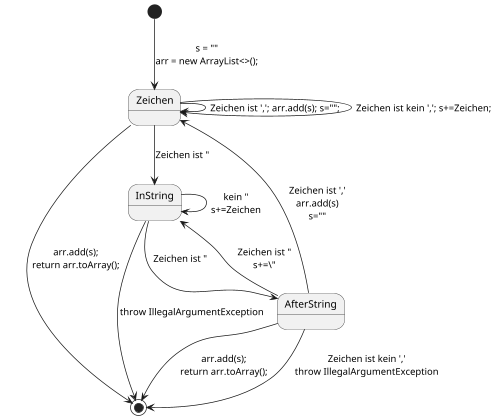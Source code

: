 /'
author: Fabian Ha
class: 4CN
date: 05.12.2024
program: FSM_CSVReader
'/

@startuml
'https://plantuml.com/state-diagram

scale 500 width
[*] --> Zeichen: s = ""\narr = new ArrayList<>();
Zeichen --> Zeichen: Zeichen ist ','; arr.add(s); s="";\t
Zeichen --> Zeichen: Zeichen ist kein ','; s+=Zeichen;
Zeichen --> [*]: arr.add(s);\nreturn arr.toArray();
Zeichen --> InString: Zeichen ist "
InString --> InString: kein "\ns+=Zeichen
InString --> [*]: throw IllegalArgumentException
InString --> AfterString: Zeichen ist "
AfterString --> Zeichen: Zeichen ist ','\narr.add(s)\ns=""
AfterString --> InString: Zeichen ist "\ns+=\"
AfterString --> [*]: arr.add(s);\nreturn arr.toArray();
AfterString --> [*]: Zeichen ist kein ','\nthrow IllegalArgumentException

@enduml